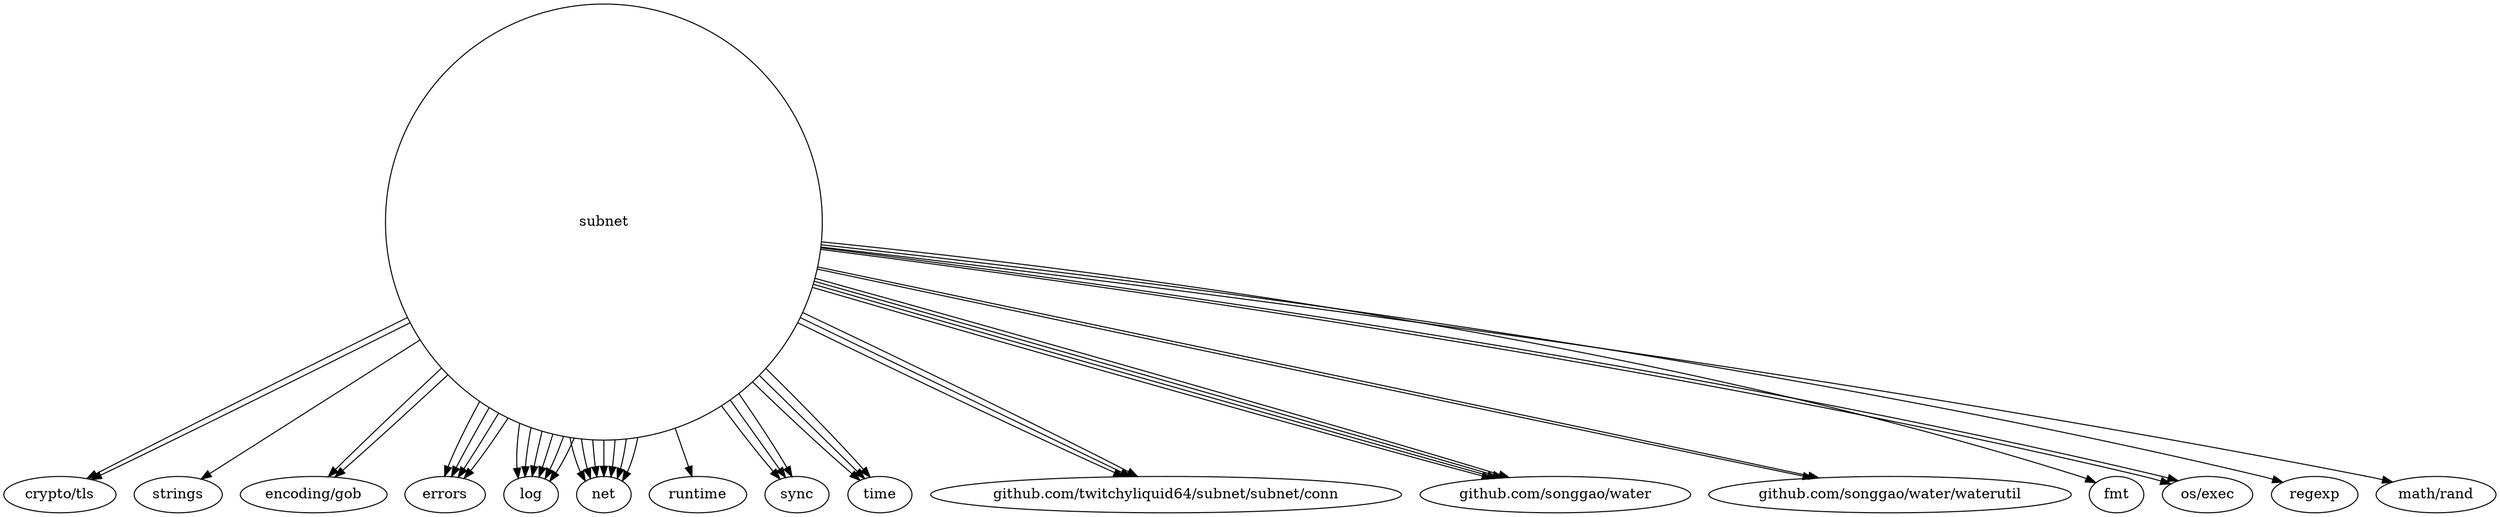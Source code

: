 digraph graphname {
842378320160 [label="crypto/tls"];
842378321344 [label="strings"];
842378320256 [label="encoding/gob"];
842378320320 [label="errors"];
842378320384 [label="log"];
842378320448 [label="net"];
842378320512 [label="runtime"];
842378320576 [label="sync"];
842378320640 [label="time"];
842378320832 [label="github.com/twitchyliquid64/subnet/subnet/conn"];
842378320928 [label="github.com/songgao/water"];
842378321024 [label="github.com/songgao/water/waterutil"];
842378321120 [label="fmt"];
842378321216 [label="os/exec"];
842378321280 [label="regexp"];
842380591392 [label="math/rand"];
842378320128 [width=6] [height=6] [label="subnet"];
"842378320128" -> "842378320160";
"842378320128" -> "842378320256";
"842378320128" -> "842378320320";
"842378320128" -> "842378320384";
"842378320128" -> "842378320448";
"842378320128" -> "842378320512";
"842378320128" -> "842378320576";
"842378320128" -> "842378320640";
"842378320128" -> "842378320832";
"842378320128" -> "842378320928";
"842378320128" -> "842378320448";
"842378320128" -> "842378321024";
"842378320128" -> "842378320320";
"842378320128" -> "842378321120";
"842378320128" -> "842378320448";
"842378320128" -> "842378321216";
"842378320128" -> "842378321280";
"842378320128" -> "842378321344";
"842378320128" -> "842378320384";
"842378320128" -> "842378320448";
"842378320128" -> "842378320928";
"842378320128" -> "842378320160";
"842378320128" -> "842378320320";
"842378320128" -> "842378320384";
"842378320128" -> "842378320448";
"842378320128" -> "842378320576";
"842378320128" -> "842378320640";
"842378320128" -> "842378320832";
"842378320128" -> "842378320928";
"842378320128" -> "842378320256";
"842378320128" -> "842378320384";
"842378320128" -> "842378320448";
"842378320128" -> "842378320832";
"842378320128" -> "842378320384";
"842378320128" -> "842378320576";
"842378320128" -> "842378320928";
"842378320128" -> "842378321024";
"842378320128" -> "842378320320";
"842378320128" -> "842378320384";
"842378320128" -> "842380591392";
"842378320128" -> "842378320448";
"842378320128" -> "842378321216";
"842378320128" -> "842378320640";
}
